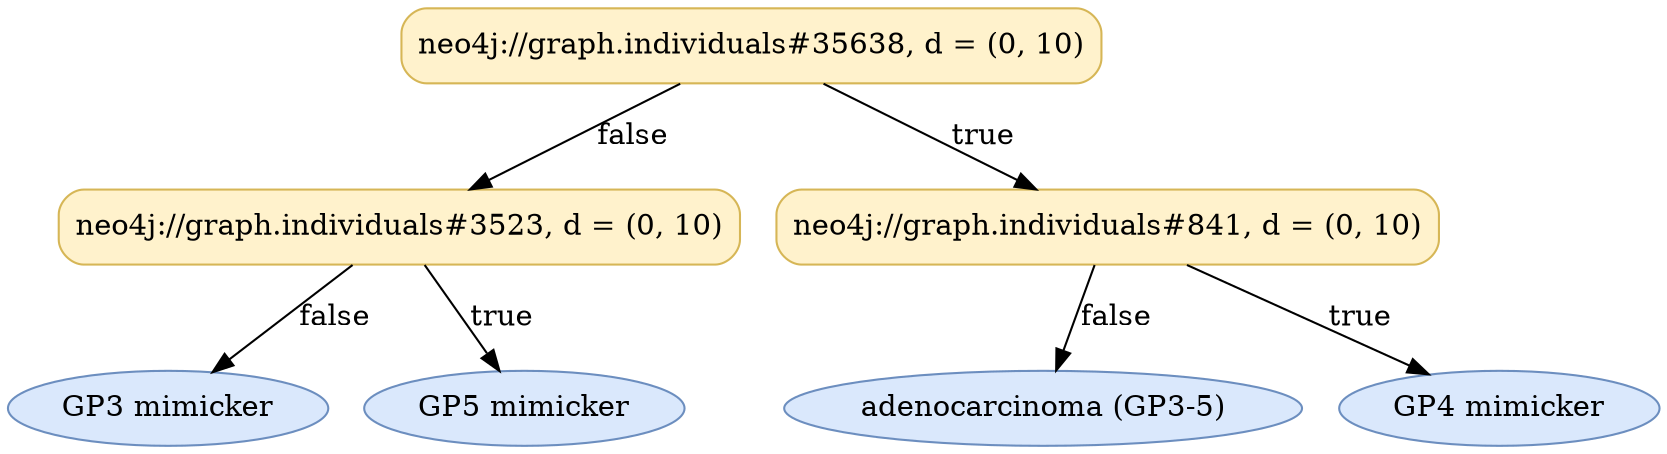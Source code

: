 digraph DT{
label=""
fontname="Times-Roman"
node[fontname="Times-Roman"];
Node1 [label="neo4j://graph.individuals#35638, d = (0, 10)", fillcolor="#FFF2CC", color="#D6B656", style="rounded,filled", shape="box"];
Node2 [label="neo4j://graph.individuals#3523, d = (0, 10)", fillcolor="#FFF2CC", color="#D6B656", style="rounded,filled", shape="box"];
Node3 [label="GP3 mimicker", fillcolor="#DAE8FC", color="#6C8EBF", style="rounded,filled", shape="ellipse"];
Node2 -> Node3 [label="false"];
Node4 [label="GP5 mimicker", fillcolor="#DAE8FC", color="#6C8EBF", style="rounded,filled", shape="ellipse"];
Node2 -> Node4 [label="true"];
Node1 -> Node2 [label="false"];
Node5 [label="neo4j://graph.individuals#841, d = (0, 10)", fillcolor="#FFF2CC", color="#D6B656", style="rounded,filled", shape="box"];
Node6 [label="adenocarcinoma (GP3-5)", fillcolor="#DAE8FC", color="#6C8EBF", style="rounded,filled", shape="ellipse"];
Node5 -> Node6 [label="false"];
Node7 [label="GP4 mimicker", fillcolor="#DAE8FC", color="#6C8EBF", style="rounded,filled", shape="ellipse"];
Node5 -> Node7 [label="true"];
Node1 -> Node5 [label="true"];
}
